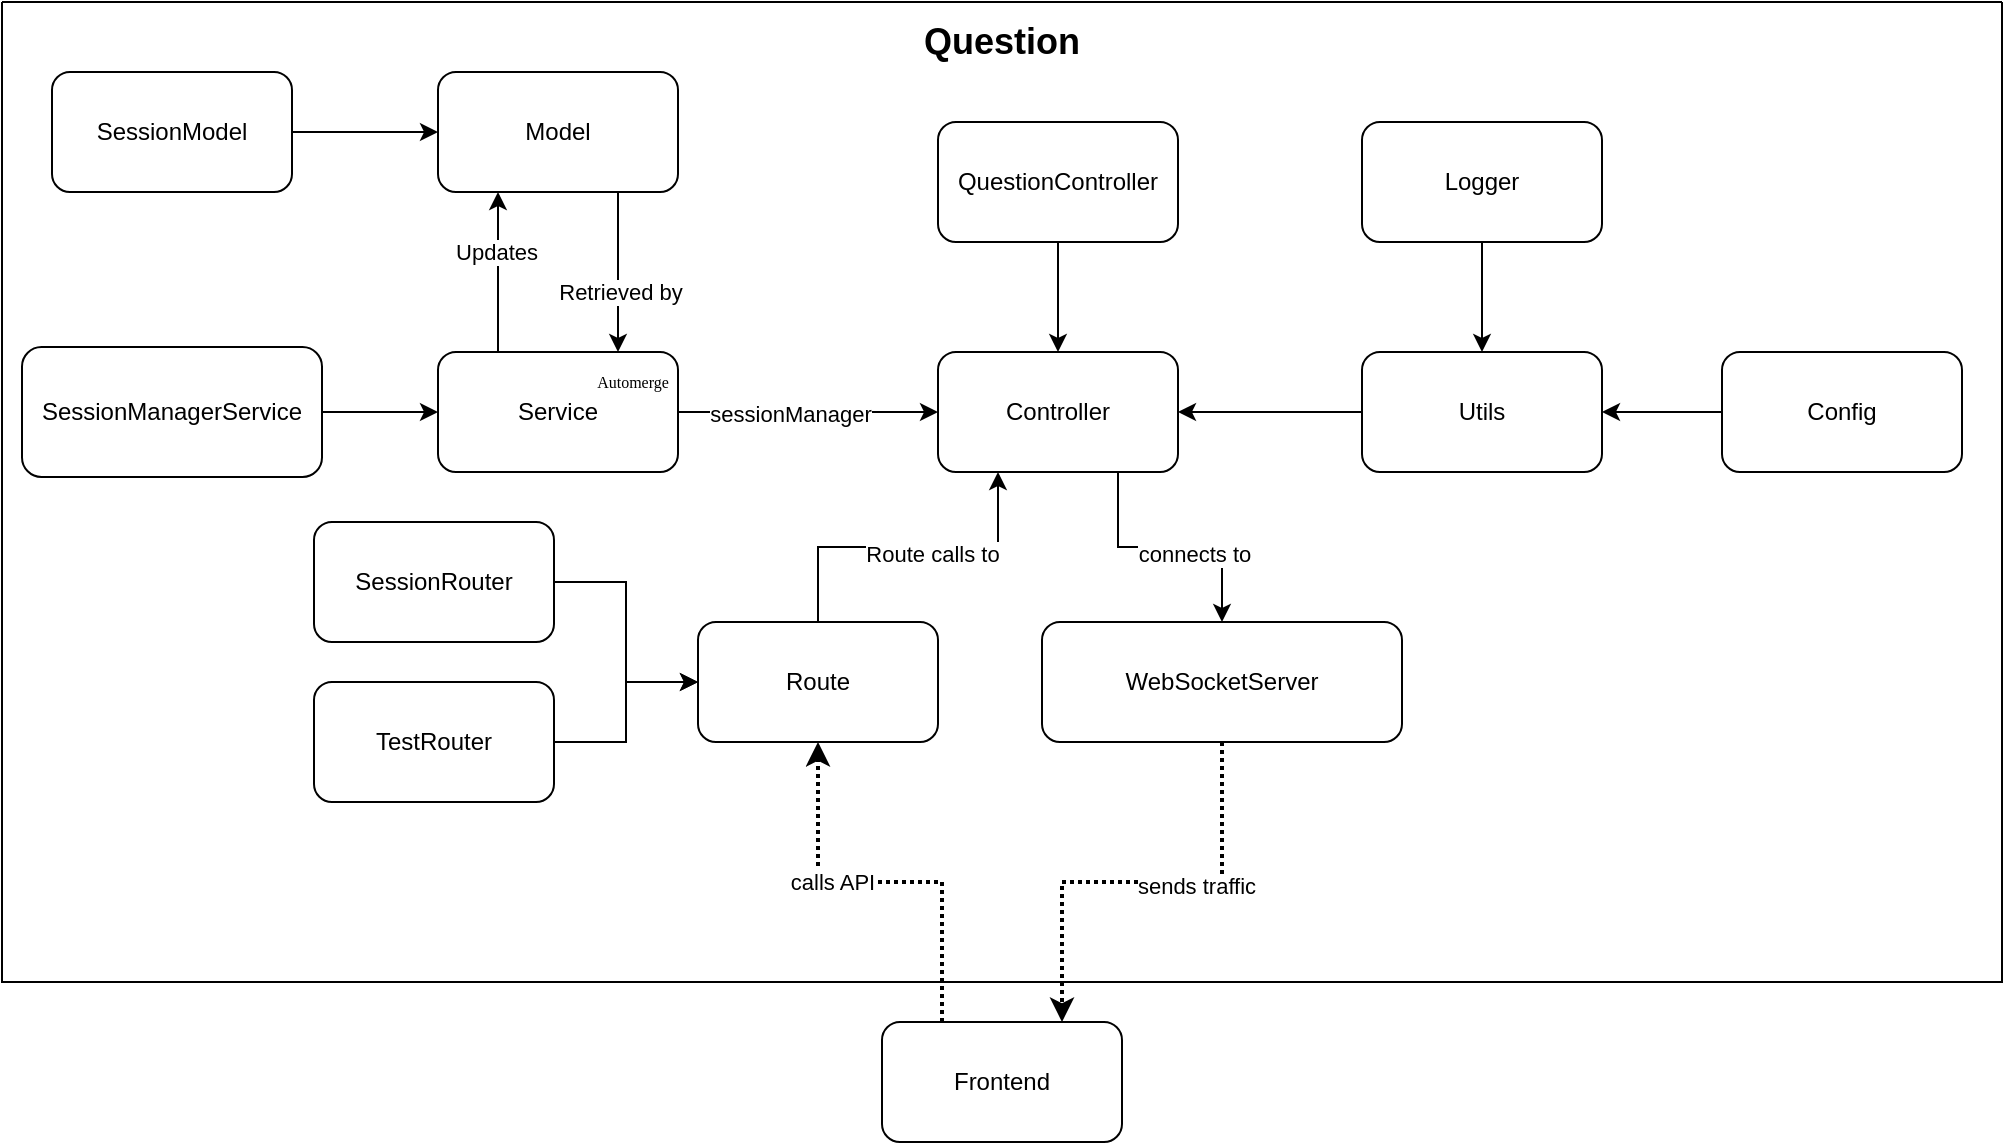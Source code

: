 <mxfile version="21.6.8" type="device">
  <diagram id="C5RBs43oDa-KdzZeNtuy" name="Page-1">
    <mxGraphModel dx="1091" dy="638" grid="1" gridSize="10" guides="1" tooltips="1" connect="1" arrows="1" fold="1" page="1" pageScale="1" pageWidth="827" pageHeight="1169" math="0" shadow="0">
      <root>
        <mxCell id="WIyWlLk6GJQsqaUBKTNV-0" />
        <mxCell id="WIyWlLk6GJQsqaUBKTNV-1" parent="WIyWlLk6GJQsqaUBKTNV-0" />
        <mxCell id="sKyEI40k2Y5IoA3rtuJI-8" value="" style="swimlane;startSize=0;fontStyle=0" vertex="1" parent="WIyWlLk6GJQsqaUBKTNV-1">
          <mxGeometry x="210" y="30" width="1000" height="490" as="geometry" />
        </mxCell>
        <mxCell id="sKyEI40k2Y5IoA3rtuJI-10" value="&lt;font style=&quot;font-size: 18px;&quot;&gt;Question&lt;/font&gt;" style="text;html=1;strokeColor=none;fillColor=none;align=center;verticalAlign=middle;whiteSpace=wrap;rounded=0;labelBorderColor=none;fontStyle=1" vertex="1" parent="sKyEI40k2Y5IoA3rtuJI-8">
          <mxGeometry x="460" width="80" height="40" as="geometry" />
        </mxCell>
        <mxCell id="sKyEI40k2Y5IoA3rtuJI-105" style="edgeStyle=orthogonalEdgeStyle;rounded=0;orthogonalLoop=1;jettySize=auto;html=1;entryX=0;entryY=0.5;entryDx=0;entryDy=0;" edge="1" parent="sKyEI40k2Y5IoA3rtuJI-8" source="sKyEI40k2Y5IoA3rtuJI-104" target="sKyEI40k2Y5IoA3rtuJI-4">
          <mxGeometry relative="1" as="geometry" />
        </mxCell>
        <mxCell id="sKyEI40k2Y5IoA3rtuJI-104" value="SessionManagerService" style="rounded=1;whiteSpace=wrap;html=1;" vertex="1" parent="sKyEI40k2Y5IoA3rtuJI-8">
          <mxGeometry x="10" y="172.5" width="150" height="65" as="geometry" />
        </mxCell>
        <mxCell id="sKyEI40k2Y5IoA3rtuJI-121" style="edgeStyle=orthogonalEdgeStyle;rounded=0;orthogonalLoop=1;jettySize=auto;html=1;entryX=0.5;entryY=0;entryDx=0;entryDy=0;exitX=0.75;exitY=1;exitDx=0;exitDy=0;" edge="1" parent="sKyEI40k2Y5IoA3rtuJI-8" source="sKyEI40k2Y5IoA3rtuJI-1" target="sKyEI40k2Y5IoA3rtuJI-120">
          <mxGeometry relative="1" as="geometry" />
        </mxCell>
        <mxCell id="sKyEI40k2Y5IoA3rtuJI-124" value="connects to" style="edgeLabel;html=1;align=center;verticalAlign=middle;resizable=0;points=[];" vertex="1" connectable="0" parent="sKyEI40k2Y5IoA3rtuJI-121">
          <mxGeometry x="0.181" y="-3" relative="1" as="geometry">
            <mxPoint as="offset" />
          </mxGeometry>
        </mxCell>
        <mxCell id="sKyEI40k2Y5IoA3rtuJI-1" value="Controller" style="rounded=1;whiteSpace=wrap;html=1;" vertex="1" parent="sKyEI40k2Y5IoA3rtuJI-8">
          <mxGeometry x="468" y="175" width="120" height="60" as="geometry" />
        </mxCell>
        <mxCell id="sKyEI40k2Y5IoA3rtuJI-32" style="edgeStyle=orthogonalEdgeStyle;rounded=0;orthogonalLoop=1;jettySize=auto;html=1;entryX=0.25;entryY=1;entryDx=0;entryDy=0;exitX=0.25;exitY=0;exitDx=0;exitDy=0;" edge="1" parent="sKyEI40k2Y5IoA3rtuJI-8" source="sKyEI40k2Y5IoA3rtuJI-4" target="sKyEI40k2Y5IoA3rtuJI-2">
          <mxGeometry relative="1" as="geometry" />
        </mxCell>
        <mxCell id="sKyEI40k2Y5IoA3rtuJI-33" value="Updates" style="edgeLabel;html=1;align=center;verticalAlign=middle;resizable=0;points=[];" vertex="1" connectable="0" parent="sKyEI40k2Y5IoA3rtuJI-32">
          <mxGeometry x="0.22" y="1" relative="1" as="geometry">
            <mxPoint y="-1" as="offset" />
          </mxGeometry>
        </mxCell>
        <mxCell id="sKyEI40k2Y5IoA3rtuJI-7" value="" style="group" vertex="1" connectable="0" parent="sKyEI40k2Y5IoA3rtuJI-8">
          <mxGeometry x="218" y="35" width="120" height="60" as="geometry" />
        </mxCell>
        <mxCell id="sKyEI40k2Y5IoA3rtuJI-2" value="Model" style="rounded=1;whiteSpace=wrap;html=1;" vertex="1" parent="sKyEI40k2Y5IoA3rtuJI-7">
          <mxGeometry width="120" height="60" as="geometry" />
        </mxCell>
        <mxCell id="sKyEI40k2Y5IoA3rtuJI-6" value="" style="shape=image;imageAspect=0;aspect=fixed;verticalLabelPosition=bottom;verticalAlign=top;image=https://www.strongdm.com/hubfs/21126185/Technology%20Images/603c5eb831820c3ce6a8f057_603a1586fa052d17fc2a6929_MongoDBAtlas.png;" vertex="1" parent="sKyEI40k2Y5IoA3rtuJI-7">
          <mxGeometry x="80" y="5" width="40" height="40" as="geometry" />
        </mxCell>
        <mxCell id="sKyEI40k2Y5IoA3rtuJI-113" style="edgeStyle=orthogonalEdgeStyle;rounded=0;orthogonalLoop=1;jettySize=auto;html=1;" edge="1" parent="sKyEI40k2Y5IoA3rtuJI-8" source="sKyEI40k2Y5IoA3rtuJI-11" target="sKyEI40k2Y5IoA3rtuJI-2">
          <mxGeometry relative="1" as="geometry" />
        </mxCell>
        <mxCell id="sKyEI40k2Y5IoA3rtuJI-11" value="SessionModel" style="rounded=1;whiteSpace=wrap;html=1;" vertex="1" parent="sKyEI40k2Y5IoA3rtuJI-8">
          <mxGeometry x="25" y="35" width="120" height="60" as="geometry" />
        </mxCell>
        <mxCell id="sKyEI40k2Y5IoA3rtuJI-111" value="" style="edgeStyle=orthogonalEdgeStyle;rounded=0;orthogonalLoop=1;jettySize=auto;html=1;" edge="1" parent="sKyEI40k2Y5IoA3rtuJI-8" source="sKyEI40k2Y5IoA3rtuJI-14" target="sKyEI40k2Y5IoA3rtuJI-1">
          <mxGeometry relative="1" as="geometry" />
        </mxCell>
        <mxCell id="sKyEI40k2Y5IoA3rtuJI-14" value="QuestionController" style="rounded=1;whiteSpace=wrap;html=1;" vertex="1" parent="sKyEI40k2Y5IoA3rtuJI-8">
          <mxGeometry x="468" y="60" width="120" height="60" as="geometry" />
        </mxCell>
        <mxCell id="sKyEI40k2Y5IoA3rtuJI-109" style="edgeStyle=orthogonalEdgeStyle;rounded=0;orthogonalLoop=1;jettySize=auto;html=1;entryX=1;entryY=0.5;entryDx=0;entryDy=0;" edge="1" parent="sKyEI40k2Y5IoA3rtuJI-8" source="sKyEI40k2Y5IoA3rtuJI-5" target="sKyEI40k2Y5IoA3rtuJI-1">
          <mxGeometry relative="1" as="geometry" />
        </mxCell>
        <mxCell id="sKyEI40k2Y5IoA3rtuJI-5" value="Utils" style="rounded=1;whiteSpace=wrap;html=1;" vertex="1" parent="sKyEI40k2Y5IoA3rtuJI-8">
          <mxGeometry x="680" y="175" width="120" height="60" as="geometry" />
        </mxCell>
        <mxCell id="sKyEI40k2Y5IoA3rtuJI-34" value="" style="group" vertex="1" connectable="0" parent="sKyEI40k2Y5IoA3rtuJI-8">
          <mxGeometry x="218" y="175" width="120" height="60" as="geometry" />
        </mxCell>
        <mxCell id="sKyEI40k2Y5IoA3rtuJI-4" value="Service" style="rounded=1;whiteSpace=wrap;html=1;" vertex="1" parent="sKyEI40k2Y5IoA3rtuJI-34">
          <mxGeometry width="120" height="60" as="geometry" />
        </mxCell>
        <mxCell id="sKyEI40k2Y5IoA3rtuJI-31" value="" style="group" vertex="1" connectable="0" parent="sKyEI40k2Y5IoA3rtuJI-34">
          <mxGeometry x="75" y="5" width="45" height="50" as="geometry" />
        </mxCell>
        <mxCell id="sKyEI40k2Y5IoA3rtuJI-28" value="" style="shape=image;imageAspect=0;aspect=fixed;verticalLabelPosition=bottom;verticalAlign=top;image=https://automerge.org/img/automerge.png;" vertex="1" parent="sKyEI40k2Y5IoA3rtuJI-31">
          <mxGeometry x="7.5" y="20" width="30" height="30" as="geometry" />
        </mxCell>
        <mxCell id="sKyEI40k2Y5IoA3rtuJI-29" value="Automerge" style="text;html=1;strokeColor=none;fillColor=none;align=center;verticalAlign=middle;whiteSpace=wrap;rounded=0;fontFamily=Times New Roman;fontSize=8;" vertex="1" parent="sKyEI40k2Y5IoA3rtuJI-31">
          <mxGeometry width="45" height="20" as="geometry" />
        </mxCell>
        <mxCell id="sKyEI40k2Y5IoA3rtuJI-35" style="edgeStyle=orthogonalEdgeStyle;rounded=0;orthogonalLoop=1;jettySize=auto;html=1;entryX=0.75;entryY=0;entryDx=0;entryDy=0;exitX=0.75;exitY=1;exitDx=0;exitDy=0;" edge="1" parent="sKyEI40k2Y5IoA3rtuJI-8" source="sKyEI40k2Y5IoA3rtuJI-2" target="sKyEI40k2Y5IoA3rtuJI-4">
          <mxGeometry relative="1" as="geometry" />
        </mxCell>
        <mxCell id="sKyEI40k2Y5IoA3rtuJI-36" value="Retrieved by" style="edgeLabel;html=1;align=center;verticalAlign=middle;resizable=0;points=[];" vertex="1" connectable="0" parent="sKyEI40k2Y5IoA3rtuJI-35">
          <mxGeometry x="0.196" y="1" relative="1" as="geometry">
            <mxPoint y="2" as="offset" />
          </mxGeometry>
        </mxCell>
        <mxCell id="sKyEI40k2Y5IoA3rtuJI-39" style="edgeStyle=orthogonalEdgeStyle;rounded=0;orthogonalLoop=1;jettySize=auto;html=1;" edge="1" parent="sKyEI40k2Y5IoA3rtuJI-8" source="sKyEI40k2Y5IoA3rtuJI-4" target="sKyEI40k2Y5IoA3rtuJI-1">
          <mxGeometry relative="1" as="geometry" />
        </mxCell>
        <mxCell id="sKyEI40k2Y5IoA3rtuJI-40" value="sessionManager" style="edgeLabel;html=1;align=center;verticalAlign=middle;resizable=0;points=[];" vertex="1" connectable="0" parent="sKyEI40k2Y5IoA3rtuJI-39">
          <mxGeometry x="-0.148" y="-1" relative="1" as="geometry">
            <mxPoint as="offset" />
          </mxGeometry>
        </mxCell>
        <mxCell id="sKyEI40k2Y5IoA3rtuJI-101" style="edgeStyle=orthogonalEdgeStyle;rounded=0;orthogonalLoop=1;jettySize=auto;html=1;entryX=1;entryY=0.5;entryDx=0;entryDy=0;" edge="1" parent="sKyEI40k2Y5IoA3rtuJI-8" source="sKyEI40k2Y5IoA3rtuJI-68" target="sKyEI40k2Y5IoA3rtuJI-5">
          <mxGeometry relative="1" as="geometry" />
        </mxCell>
        <mxCell id="sKyEI40k2Y5IoA3rtuJI-100" style="edgeStyle=orthogonalEdgeStyle;rounded=0;orthogonalLoop=1;jettySize=auto;html=1;entryX=0.5;entryY=0;entryDx=0;entryDy=0;" edge="1" parent="sKyEI40k2Y5IoA3rtuJI-8" source="sKyEI40k2Y5IoA3rtuJI-97" target="sKyEI40k2Y5IoA3rtuJI-5">
          <mxGeometry relative="1" as="geometry" />
        </mxCell>
        <mxCell id="sKyEI40k2Y5IoA3rtuJI-97" value="Logger" style="rounded=1;whiteSpace=wrap;html=1;" vertex="1" parent="sKyEI40k2Y5IoA3rtuJI-8">
          <mxGeometry x="680" y="60" width="120" height="60" as="geometry" />
        </mxCell>
        <mxCell id="sKyEI40k2Y5IoA3rtuJI-68" value="Config" style="rounded=1;whiteSpace=wrap;html=1;" vertex="1" parent="sKyEI40k2Y5IoA3rtuJI-8">
          <mxGeometry x="860" y="175" width="120" height="60" as="geometry" />
        </mxCell>
        <mxCell id="sKyEI40k2Y5IoA3rtuJI-115" style="edgeStyle=orthogonalEdgeStyle;rounded=0;orthogonalLoop=1;jettySize=auto;html=1;entryX=0.25;entryY=1;entryDx=0;entryDy=0;" edge="1" parent="sKyEI40k2Y5IoA3rtuJI-8" source="sKyEI40k2Y5IoA3rtuJI-3" target="sKyEI40k2Y5IoA3rtuJI-1">
          <mxGeometry relative="1" as="geometry" />
        </mxCell>
        <mxCell id="sKyEI40k2Y5IoA3rtuJI-118" value="Route calls to" style="edgeLabel;html=1;align=center;verticalAlign=middle;resizable=0;points=[];" vertex="1" connectable="0" parent="sKyEI40k2Y5IoA3rtuJI-115">
          <mxGeometry x="0.137" y="-3" relative="1" as="geometry">
            <mxPoint as="offset" />
          </mxGeometry>
        </mxCell>
        <mxCell id="sKyEI40k2Y5IoA3rtuJI-3" value="Route" style="rounded=1;whiteSpace=wrap;html=1;" vertex="1" parent="sKyEI40k2Y5IoA3rtuJI-8">
          <mxGeometry x="348" y="310" width="120" height="60" as="geometry" />
        </mxCell>
        <mxCell id="sKyEI40k2Y5IoA3rtuJI-116" style="edgeStyle=orthogonalEdgeStyle;rounded=0;orthogonalLoop=1;jettySize=auto;html=1;entryX=0;entryY=0.5;entryDx=0;entryDy=0;" edge="1" parent="sKyEI40k2Y5IoA3rtuJI-8" source="sKyEI40k2Y5IoA3rtuJI-16" target="sKyEI40k2Y5IoA3rtuJI-3">
          <mxGeometry relative="1" as="geometry" />
        </mxCell>
        <mxCell id="sKyEI40k2Y5IoA3rtuJI-16" value="SessionRouter" style="rounded=1;whiteSpace=wrap;html=1;" vertex="1" parent="sKyEI40k2Y5IoA3rtuJI-8">
          <mxGeometry x="156" y="260" width="120" height="60" as="geometry" />
        </mxCell>
        <mxCell id="sKyEI40k2Y5IoA3rtuJI-117" style="edgeStyle=orthogonalEdgeStyle;rounded=0;orthogonalLoop=1;jettySize=auto;html=1;entryX=0;entryY=0.5;entryDx=0;entryDy=0;" edge="1" parent="sKyEI40k2Y5IoA3rtuJI-8" source="sKyEI40k2Y5IoA3rtuJI-17" target="sKyEI40k2Y5IoA3rtuJI-3">
          <mxGeometry relative="1" as="geometry" />
        </mxCell>
        <mxCell id="sKyEI40k2Y5IoA3rtuJI-17" value="TestRouter" style="rounded=1;whiteSpace=wrap;html=1;" vertex="1" parent="sKyEI40k2Y5IoA3rtuJI-8">
          <mxGeometry x="156" y="340" width="120" height="60" as="geometry" />
        </mxCell>
        <mxCell id="sKyEI40k2Y5IoA3rtuJI-123" value="" style="group" vertex="1" connectable="0" parent="sKyEI40k2Y5IoA3rtuJI-8">
          <mxGeometry x="520" y="310" width="180" height="60" as="geometry" />
        </mxCell>
        <mxCell id="sKyEI40k2Y5IoA3rtuJI-120" value="WebSocketServer" style="rounded=1;whiteSpace=wrap;html=1;" vertex="1" parent="sKyEI40k2Y5IoA3rtuJI-123">
          <mxGeometry width="180" height="60" as="geometry" />
        </mxCell>
        <mxCell id="sKyEI40k2Y5IoA3rtuJI-122" value="" style="shape=image;imageAspect=0;aspect=fixed;verticalLabelPosition=bottom;verticalAlign=top;image=https://gitlab.com/uploads/-/system/project/avatar/24087336/django.png;" vertex="1" parent="sKyEI40k2Y5IoA3rtuJI-123">
          <mxGeometry x="140" y="15" width="30" height="30" as="geometry" />
        </mxCell>
        <mxCell id="sKyEI40k2Y5IoA3rtuJI-125" value="Frontend" style="rounded=1;whiteSpace=wrap;html=1;" vertex="1" parent="WIyWlLk6GJQsqaUBKTNV-1">
          <mxGeometry x="650" y="540" width="120" height="60" as="geometry" />
        </mxCell>
        <mxCell id="sKyEI40k2Y5IoA3rtuJI-126" style="edgeStyle=orthogonalEdgeStyle;rounded=0;orthogonalLoop=1;jettySize=auto;html=1;entryX=0.75;entryY=0;entryDx=0;entryDy=0;dashed=1;dashPattern=1 1;strokeWidth=2;" edge="1" parent="WIyWlLk6GJQsqaUBKTNV-1" source="sKyEI40k2Y5IoA3rtuJI-120" target="sKyEI40k2Y5IoA3rtuJI-125">
          <mxGeometry relative="1" as="geometry" />
        </mxCell>
        <mxCell id="sKyEI40k2Y5IoA3rtuJI-128" value="sends traffic" style="edgeLabel;html=1;align=center;verticalAlign=middle;resizable=0;points=[];" vertex="1" connectable="0" parent="sKyEI40k2Y5IoA3rtuJI-126">
          <mxGeometry x="-0.027" y="2" relative="1" as="geometry">
            <mxPoint x="24" as="offset" />
          </mxGeometry>
        </mxCell>
        <mxCell id="sKyEI40k2Y5IoA3rtuJI-127" style="edgeStyle=orthogonalEdgeStyle;rounded=0;orthogonalLoop=1;jettySize=auto;html=1;entryX=0.5;entryY=1;entryDx=0;entryDy=0;exitX=0.25;exitY=0;exitDx=0;exitDy=0;dashed=1;dashPattern=1 1;strokeWidth=2;" edge="1" parent="WIyWlLk6GJQsqaUBKTNV-1" source="sKyEI40k2Y5IoA3rtuJI-125" target="sKyEI40k2Y5IoA3rtuJI-3">
          <mxGeometry relative="1" as="geometry" />
        </mxCell>
        <mxCell id="sKyEI40k2Y5IoA3rtuJI-129" value="calls API" style="edgeLabel;html=1;align=center;verticalAlign=middle;resizable=0;points=[];" vertex="1" connectable="0" parent="sKyEI40k2Y5IoA3rtuJI-127">
          <mxGeometry x="0.305" relative="1" as="geometry">
            <mxPoint x="7" as="offset" />
          </mxGeometry>
        </mxCell>
      </root>
    </mxGraphModel>
  </diagram>
</mxfile>
